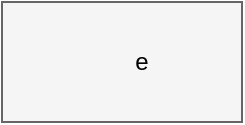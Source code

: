 <mxfile>
    <diagram id="qZsYWAkbul1UpvjkSRFL" name="Page-1">
        <mxGraphModel dx="832" dy="354" grid="1" gridSize="10" guides="1" tooltips="1" connect="1" arrows="1" fold="1" page="1" pageScale="1" pageWidth="827" pageHeight="1169" background="#ffffff" math="0" shadow="0">
            <root>
                <mxCell id="0"/>
                <mxCell id="1" parent="0"/>
                <mxCell id="2" value="" style="rounded=0;whiteSpace=wrap;html=1;fillColor=#f5f5f5;fontColor=#333333;strokeColor=#666666;" vertex="1" parent="1">
                    <mxGeometry x="340" y="80" width="120" height="60" as="geometry"/>
                </mxCell>
                <mxCell id="3" value="e" style="text;html=1;strokeColor=none;fillColor=none;align=center;verticalAlign=middle;whiteSpace=wrap;rounded=0;" vertex="1" parent="1">
                    <mxGeometry x="380" y="95" width="60" height="30" as="geometry"/>
                </mxCell>
            </root>
        </mxGraphModel>
    </diagram>
</mxfile>